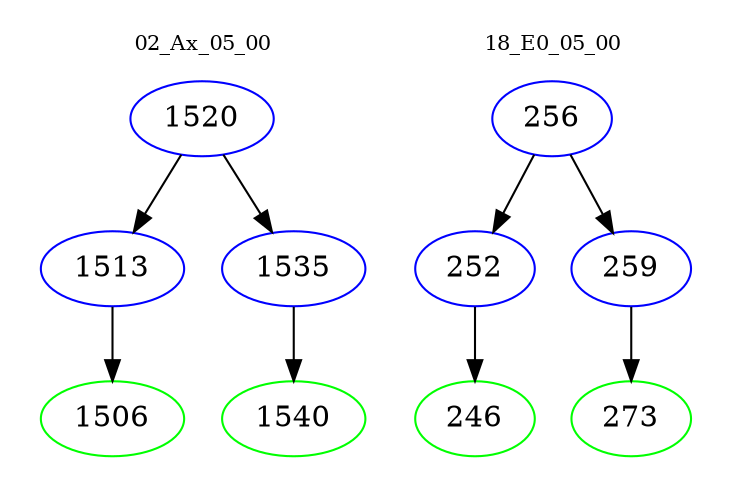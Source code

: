 digraph{
subgraph cluster_0 {
color = white
label = "02_Ax_05_00";
fontsize=10;
T0_1520 [label="1520", color="blue"]
T0_1520 -> T0_1513 [color="black"]
T0_1513 [label="1513", color="blue"]
T0_1513 -> T0_1506 [color="black"]
T0_1506 [label="1506", color="green"]
T0_1520 -> T0_1535 [color="black"]
T0_1535 [label="1535", color="blue"]
T0_1535 -> T0_1540 [color="black"]
T0_1540 [label="1540", color="green"]
}
subgraph cluster_1 {
color = white
label = "18_E0_05_00";
fontsize=10;
T1_256 [label="256", color="blue"]
T1_256 -> T1_252 [color="black"]
T1_252 [label="252", color="blue"]
T1_252 -> T1_246 [color="black"]
T1_246 [label="246", color="green"]
T1_256 -> T1_259 [color="black"]
T1_259 [label="259", color="blue"]
T1_259 -> T1_273 [color="black"]
T1_273 [label="273", color="green"]
}
}
